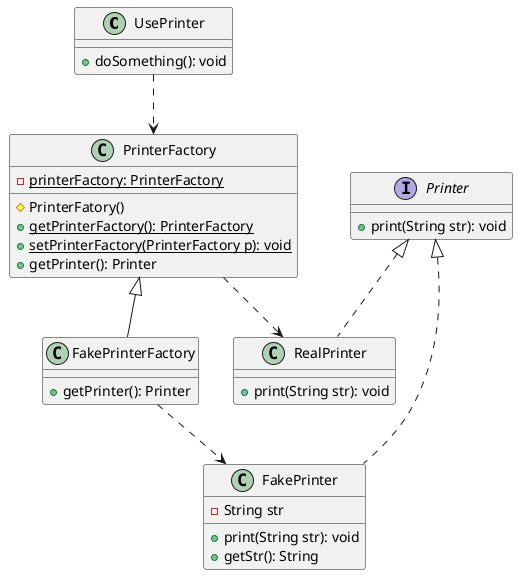 @startuml
class UsePrinter {
  +doSomething(): void
}

interface Printer {
  +print(String str): void
}

class RealPrinter {
  +print(String str): void
}

class FakePrinter {
  -String str

  +print(String str): void
  +getStr(): String
}

class PrinterFactory {
  -{static} printerFactory: PrinterFactory

  #PrinterFatory()
  +{static} getPrinterFactory(): PrinterFactory
  +{static} setPrinterFactory(PrinterFactory p): void
  +getPrinter(): Printer
}

class FakePrinterFactory {
  +getPrinter(): Printer
}

UsePrinter ..> PrinterFactory
Printer <|.. RealPrinter
Printer <|.. FakePrinter
PrinterFactory <|-- FakePrinterFactory
PrinterFactory ..> RealPrinter
FakePrinterFactory ..> FakePrinter
@enduml